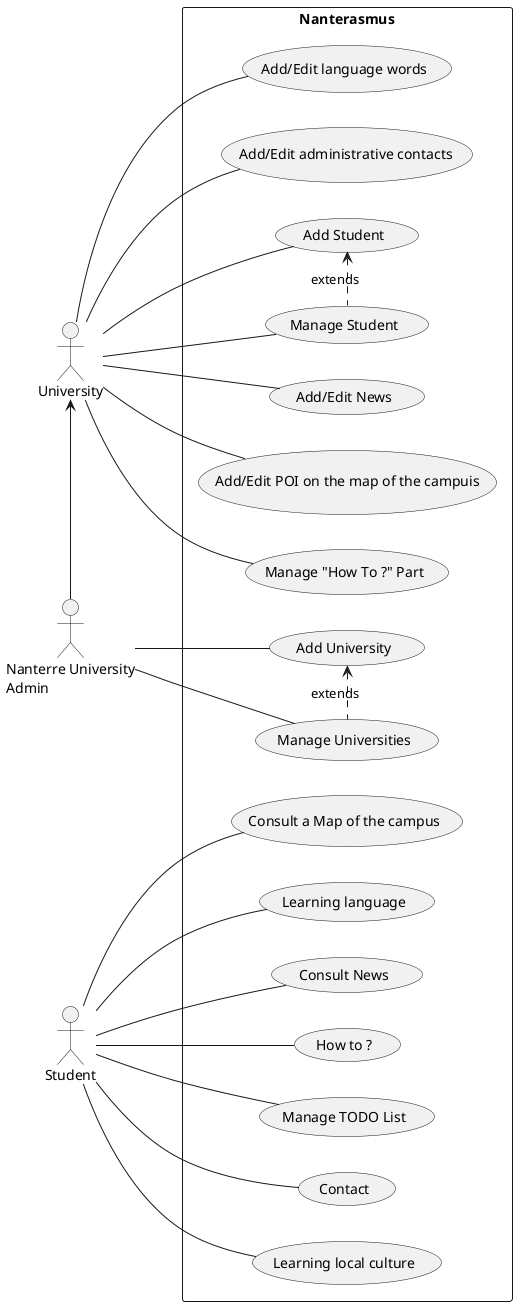 @startuml

left to right direction

skinparam packageStyle rect

 :Student: as User
 :University: as Univ
 :Nanterre University\nAdmin: as Admin

 Univ<-Admin

rectangle Nanterasmus{

  User -- (Consult News)
  User -- (How to ?)
  User -- (Manage TODO List)
  User -- (Contact)
  User -- (Learning local culture)
  User -- (Consult a Map of the campus)
  User -- (Learning language)

  Univ -- (Add/Edit News)
  Univ -- (Add/Edit POI on the map of the campuis)
  Univ -- (Add Student)
  Univ -- (Manage Student)
  Univ -- (Manage "How To ?" Part)
  Univ -- (Add/Edit language words)
  Univ -- (Add/Edit administrative contacts)
  (Add Student) <. (Manage Student) : extends

  Admin -- (Add University)
  Admin -- (Manage Universities)
  (Add University) <. (Manage Universities) : extends


}

@enduml